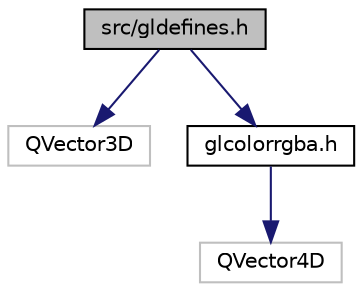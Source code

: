 digraph "src/gldefines.h"
{
 // LATEX_PDF_SIZE
  edge [fontname="Helvetica",fontsize="10",labelfontname="Helvetica",labelfontsize="10"];
  node [fontname="Helvetica",fontsize="10",shape=record];
  Node0 [label="src/gldefines.h",height=0.2,width=0.4,color="black", fillcolor="grey75", style="filled", fontcolor="black",tooltip="Convenience objects for building OpenGL surfaces."];
  Node0 -> Node1 [color="midnightblue",fontsize="10",style="solid",fontname="Helvetica"];
  Node1 [label="QVector3D",height=0.2,width=0.4,color="grey75", fillcolor="white", style="filled",tooltip=" "];
  Node0 -> Node2 [color="midnightblue",fontsize="10",style="solid",fontname="Helvetica"];
  Node2 [label="glcolorrgba.h",height=0.2,width=0.4,color="black", fillcolor="white", style="filled",URL="$glcolorrgba_8h_source.html",tooltip=" "];
  Node2 -> Node3 [color="midnightblue",fontsize="10",style="solid",fontname="Helvetica"];
  Node3 [label="QVector4D",height=0.2,width=0.4,color="grey75", fillcolor="white", style="filled",tooltip=" "];
}
